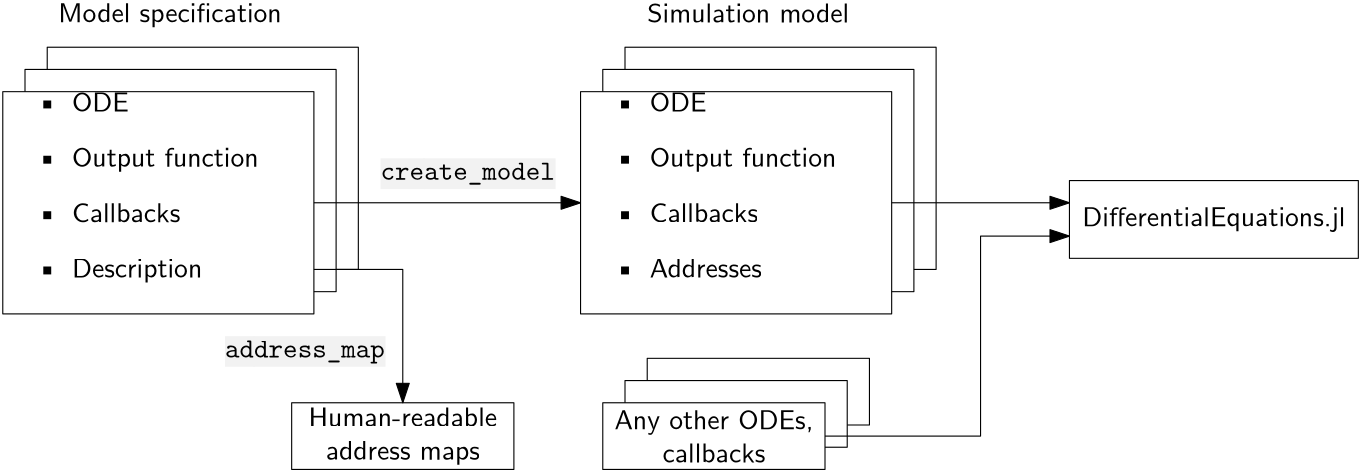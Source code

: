 <?xml version="1.0"?>
<!DOCTYPE ipe SYSTEM "ipe.dtd">
<ipe version="70218" creator="Ipe 7.2.28">
<info created="D:20240105092601" modified="D:20240105103116" tex="luatex"/>
<preamble>\renewcommand{\familydefault}{\sfdefault}
\usepackage{xcolor}
\usepackage{soul}
\definecolor{hlcolor}{HTML}{f2f2f2}
\sethlcolor{hlcolor}</preamble>
<ipestyle name="basic">
<symbol name="arrow/arc(spx)">
<path stroke="sym-stroke" fill="sym-stroke" pen="sym-pen">
0 0 m
-1 0.333 l
-1 -0.333 l
h
</path>
</symbol>
<symbol name="arrow/farc(spx)">
<path stroke="sym-stroke" fill="white" pen="sym-pen">
0 0 m
-1 0.333 l
-1 -0.333 l
h
</path>
</symbol>
<symbol name="arrow/ptarc(spx)">
<path stroke="sym-stroke" fill="sym-stroke" pen="sym-pen">
0 0 m
-1 0.333 l
-0.8 0 l
-1 -0.333 l
h
</path>
</symbol>
<symbol name="arrow/fptarc(spx)">
<path stroke="sym-stroke" fill="white" pen="sym-pen">
0 0 m
-1 0.333 l
-0.8 0 l
-1 -0.333 l
h
</path>
</symbol>
<symbol name="mark/circle(sx)" transformations="translations">
<path fill="sym-stroke">
0.6 0 0 0.6 0 0 e
0.4 0 0 0.4 0 0 e
</path>
</symbol>
<symbol name="mark/disk(sx)" transformations="translations">
<path fill="sym-stroke">
0.6 0 0 0.6 0 0 e
</path>
</symbol>
<symbol name="mark/fdisk(sfx)" transformations="translations">
<group>
<path fill="sym-fill">
0.5 0 0 0.5 0 0 e
</path>
<path fill="sym-stroke" fillrule="eofill">
0.6 0 0 0.6 0 0 e
0.4 0 0 0.4 0 0 e
</path>
</group>
</symbol>
<symbol name="mark/box(sx)" transformations="translations">
<path fill="sym-stroke" fillrule="eofill">
-0.6 -0.6 m
0.6 -0.6 l
0.6 0.6 l
-0.6 0.6 l
h
-0.4 -0.4 m
0.4 -0.4 l
0.4 0.4 l
-0.4 0.4 l
h
</path>
</symbol>
<symbol name="mark/square(sx)" transformations="translations">
<path fill="sym-stroke">
-0.6 -0.6 m
0.6 -0.6 l
0.6 0.6 l
-0.6 0.6 l
h
</path>
</symbol>
<symbol name="mark/fsquare(sfx)" transformations="translations">
<group>
<path fill="sym-fill">
-0.5 -0.5 m
0.5 -0.5 l
0.5 0.5 l
-0.5 0.5 l
h
</path>
<path fill="sym-stroke" fillrule="eofill">
-0.6 -0.6 m
0.6 -0.6 l
0.6 0.6 l
-0.6 0.6 l
h
-0.4 -0.4 m
0.4 -0.4 l
0.4 0.4 l
-0.4 0.4 l
h
</path>
</group>
</symbol>
<symbol name="mark/cross(sx)" transformations="translations">
<group>
<path fill="sym-stroke">
-0.43 -0.57 m
0.57 0.43 l
0.43 0.57 l
-0.57 -0.43 l
h
</path>
<path fill="sym-stroke">
-0.43 0.57 m
0.57 -0.43 l
0.43 -0.57 l
-0.57 0.43 l
h
</path>
</group>
</symbol>
<symbol name="arrow/fnormal(spx)">
<path stroke="sym-stroke" fill="white" pen="sym-pen">
0 0 m
-1 0.333 l
-1 -0.333 l
h
</path>
</symbol>
<symbol name="arrow/pointed(spx)">
<path stroke="sym-stroke" fill="sym-stroke" pen="sym-pen">
0 0 m
-1 0.333 l
-0.8 0 l
-1 -0.333 l
h
</path>
</symbol>
<symbol name="arrow/fpointed(spx)">
<path stroke="sym-stroke" fill="white" pen="sym-pen">
0 0 m
-1 0.333 l
-0.8 0 l
-1 -0.333 l
h
</path>
</symbol>
<symbol name="arrow/linear(spx)">
<path stroke="sym-stroke" pen="sym-pen">
-1 0.333 m
0 0 l
-1 -0.333 l
</path>
</symbol>
<symbol name="arrow/fdouble(spx)">
<path stroke="sym-stroke" fill="white" pen="sym-pen">
0 0 m
-1 0.333 l
-1 -0.333 l
h
-1 0 m
-2 0.333 l
-2 -0.333 l
h
</path>
</symbol>
<symbol name="arrow/double(spx)">
<path stroke="sym-stroke" fill="sym-stroke" pen="sym-pen">
0 0 m
-1 0.333 l
-1 -0.333 l
h
-1 0 m
-2 0.333 l
-2 -0.333 l
h
</path>
</symbol>
<symbol name="arrow/mid-normal(spx)">
<path stroke="sym-stroke" fill="sym-stroke" pen="sym-pen">
0.5 0 m
-0.5 0.333 l
-0.5 -0.333 l
h
</path>
</symbol>
<symbol name="arrow/mid-fnormal(spx)">
<path stroke="sym-stroke" fill="white" pen="sym-pen">
0.5 0 m
-0.5 0.333 l
-0.5 -0.333 l
h
</path>
</symbol>
<symbol name="arrow/mid-pointed(spx)">
<path stroke="sym-stroke" fill="sym-stroke" pen="sym-pen">
0.5 0 m
-0.5 0.333 l
-0.3 0 l
-0.5 -0.333 l
h
</path>
</symbol>
<symbol name="arrow/mid-fpointed(spx)">
<path stroke="sym-stroke" fill="white" pen="sym-pen">
0.5 0 m
-0.5 0.333 l
-0.3 0 l
-0.5 -0.333 l
h
</path>
</symbol>
<symbol name="arrow/mid-double(spx)">
<path stroke="sym-stroke" fill="sym-stroke" pen="sym-pen">
1 0 m
0 0.333 l
0 -0.333 l
h
0 0 m
-1 0.333 l
-1 -0.333 l
h
</path>
</symbol>
<symbol name="arrow/mid-fdouble(spx)">
<path stroke="sym-stroke" fill="white" pen="sym-pen">
1 0 m
0 0.333 l
0 -0.333 l
h
0 0 m
-1 0.333 l
-1 -0.333 l
h
</path>
</symbol>
<anglesize name="22.5 deg" value="22.5"/>
<anglesize name="30 deg" value="30"/>
<anglesize name="45 deg" value="45"/>
<anglesize name="60 deg" value="60"/>
<anglesize name="90 deg" value="90"/>
<arrowsize name="large" value="10"/>
<arrowsize name="small" value="5"/>
<arrowsize name="tiny" value="3"/>
<color name="blue" value="0 0 1"/>
<color name="brown" value="0.647 0.165 0.165"/>
<color name="darkblue" value="0 0 0.545"/>
<color name="darkcyan" value="0 0.545 0.545"/>
<color name="darkgray" value="0.663"/>
<color name="darkgreen" value="0 0.392 0"/>
<color name="darkmagenta" value="0.545 0 0.545"/>
<color name="darkorange" value="1 0.549 0"/>
<color name="darkred" value="0.545 0 0"/>
<color name="gold" value="1 0.843 0"/>
<color name="gray" value="0.745"/>
<color name="green" value="0 1 0"/>
<color name="lightblue" value="0.678 0.847 0.902"/>
<color name="lightcyan" value="0.878 1 1"/>
<color name="lightgray" value="0.827"/>
<color name="lightgreen" value="0.565 0.933 0.565"/>
<color name="lightyellow" value="1 1 0.878"/>
<color name="navy" value="0 0 0.502"/>
<color name="orange" value="1 0.647 0"/>
<color name="pink" value="1 0.753 0.796"/>
<color name="purple" value="0.627 0.125 0.941"/>
<color name="red" value="1 0 0"/>
<color name="seagreen" value="0.18 0.545 0.341"/>
<color name="turquoise" value="0.251 0.878 0.816"/>
<color name="violet" value="0.933 0.51 0.933"/>
<color name="yellow" value="1 1 0"/>
<dashstyle name="dash dot dotted" value="[4 2 1 2 1 2] 0"/>
<dashstyle name="dash dotted" value="[4 2 1 2] 0"/>
<dashstyle name="dashed" value="[4] 0"/>
<dashstyle name="dotted" value="[1 3] 0"/>
<gridsize name="10 pts (~3.5 mm)" value="10"/>
<gridsize name="14 pts (~5 mm)" value="14"/>
<gridsize name="16 pts (~6 mm)" value="16"/>
<gridsize name="20 pts (~7 mm)" value="20"/>
<gridsize name="28 pts (~10 mm)" value="28"/>
<gridsize name="32 pts (~12 mm)" value="32"/>
<gridsize name="4 pts" value="4"/>
<gridsize name="56 pts (~20 mm)" value="56"/>
<gridsize name="8 pts (~3 mm)" value="8"/>
<opacity name="10%" value="0.1"/>
<opacity name="30%" value="0.3"/>
<opacity name="50%" value="0.5"/>
<opacity name="75%" value="0.75"/>
<pen name="fat" value="1.2"/>
<pen name="heavier" value="0.8"/>
<pen name="ultrafat" value="2"/>
<symbolsize name="large" value="5"/>
<symbolsize name="small" value="2"/>
<symbolsize name="tiny" value="1.1"/>
<textsize name="Huge" value="\Huge"/>
<textsize name="LARGE" value="\LARGE"/>
<textsize name="Large" value="\Large"/>
<textsize name="footnote" value="\footnotesize"/>
<textsize name="huge" value="\huge"/>
<textsize name="large" value="\large"/>
<textsize name="script" value="\scriptsize"/>
<textsize name="small" value="\small"/>
<textsize name="tiny" value="\tiny"/>
<textstyle name="center" begin="\begin{center}" end="\end{center}"/>
<textstyle name="item" begin="\begin{itemize}\item{}" end="\end{itemize}"/>
<textstyle name="itemize" begin="\begin{itemize}" end="\end{itemize}"/>
<tiling name="falling" angle="-60" step="4" width="1"/>
<tiling name="rising" angle="30" step="4" width="1"/>
</ipestyle>
<page>
<layer name="alpha"/>
<view layers="alpha" active="alpha"/>
<group layer="alpha">
<text matrix="1 0 0 1 16 0" transformations="translations" pos="200 648" stroke="black" type="minipage" width="64" height="8.019" depth="3.04" valign="top">\hl{\texttt{create\_model}}</text>
<text matrix="1 0 0 1 -236 -32" transformations="translations" pos="336 736" stroke="black" type="minipage" width="88" height="6.966" depth="1.99" valign="top">Model specification</text>
<group>
<path matrix="1 0 0 1 64 -64" stroke="black" fill="1">
32 752 m
32 672 l
144 672 l
144 752 l
h
</path>
<path matrix="1 0 0 1 56 -72" stroke="black" fill="1">
32 752 m
32 672 l
144 672 l
144 752 l
h
</path>
<path matrix="1 0 0 1 48 -80" stroke="black" fill="1">
32 752 m
32 672 l
144 672 l
144 752 l
h
</path>
<text matrix="1 0 0 1 0 -80" transformations="translations" pos="80 752" stroke="black" type="minipage" width="112" height="38.867" depth="33.96" valign="top">\begin{itemize}
\item ODE
\item Output function
\item Callbacks
\item Description
\end{itemize}</text>
</group>
<path stroke="black" arrow="normal/normal">
192 632 m
288 632 l
</path>
<text matrix="1 0 0 1 -24 -32" transformations="translations" pos="336 736" stroke="black" type="minipage" width="80" height="6.172" depth="1.18" valign="top">Simulation model</text>
<group matrix="1 0 0 1 -56 8">
<path matrix="1 0 0 1 328 -72" stroke="black" fill="1">
32 752 m
32 672 l
144 672 l
144 752 l
h
</path>
<path matrix="1 0 0 1 320 -80" stroke="black" fill="1">
32 752 m
32 672 l
144 672 l
144 752 l
h
</path>
<path matrix="1 0 0 1 312 -88" stroke="black" fill="1">
32 752 m
32 672 l
144 672 l
144 752 l
h
</path>
<text matrix="1 0 0 1 264 -88" transformations="translations" pos="80 752" stroke="black" type="minipage" width="112" height="37.954" depth="33.05" valign="top">\begin{itemize}
\item ODE
\item Output function
\item Callbacks
\item Addresses
\end{itemize}</text>
</group>
</group>
<text matrix="1 0 0 1 32 24" transformations="translations" pos="128 560" stroke="black" type="minipage" width="64" height="8.019" depth="3.04" valign="top">\hl{\texttt{address\_map}}</text>
<group matrix="1 0 0 1 -24 16">
<text matrix="1 0 0 1 0 -1.599" transformations="translations" pos="208 544" stroke="black" type="minipage" width="80" height="12.882" depth="7.92" valign="top">\center Human-readable address maps</text>
<path stroke="black">
208 544 m
208 520 l
288 520 l
288 544 l
h
</path>
</group>
<path stroke="black" arrow="normal/normal">
192 608 m
224 608 l
224 560 l
</path>
<path stroke="black" fill="white" arrow="normal/normal">
400 632 m
464 632 l
</path>
<path matrix="1 0 0 1 8 -20" stroke="black" fill="white">
504 648 m
504 648 l
504 648 l
504 648 l
h
</path>
<path matrix="1 0 0 1 8 -20" stroke="black" fill="white">
504 648 m
504 648 l
504 648 l
504 648 l
h
</path>
<group>
<path matrix="1 0 0 1.16667 8 -125.333" stroke="black" fill="white">
456 656 m
456 632 l
560 632 l
560 656 l
h
</path>
<text matrix="1 0 0 1 -48 -105.467" transformations="translations" pos="512 736" stroke="black" type="minipage" width="104" height="7.026" depth="2.04" valign="top">\center DifferentialEquations.jl</text>
</group>
<group>
<path matrix="1 0 0 1 8 32" stroke="black" fill="white">
304 544 m
304 520 l
384 520 l
384 544 l
h
</path>
<path matrix="1 0 0 1 0 24" stroke="black" fill="white">
304 544 m
304 520 l
384 520 l
384 544 l
h
</path>
<path matrix="1 0 0 1 -8 16" stroke="black" fill="white">
304 544 m
304 520 l
384 520 l
384 544 l
h
</path>
<text matrix="1 0 0 1 8 -18.401" transformations="translations" pos="288 576" stroke="black" type="minipage" width="80" height="12.088" depth="7.11" valign="top">\center Any other ODEs, callbacks</text>
</group>
<path stroke="black" arrow="normal/normal">
376 548 m
432 548 l
432 620 l
464 620 l
</path>
</page>
</ipe>
